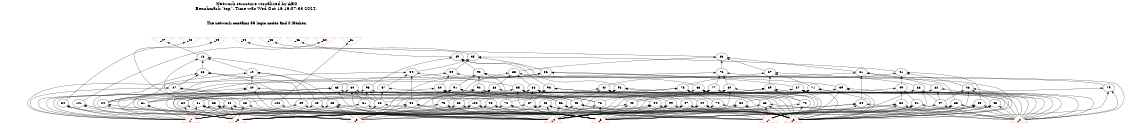 # Network structure generated by ABC

digraph network {
size = "7.5,10";
center = true;
edge [dir = back];

{
  node [shape = plaintext];
  edge [style = invis];
  LevelTitle1 [label=""];
  LevelTitle2 [label=""];
  Level5 [label = ""];
  Level4 [label = ""];
  Level3 [label = ""];
  Level2 [label = ""];
  Level1 [label = ""];
  Level0 [label = ""];
  LevelTitle1 ->  LevelTitle2 ->  Level5 ->  Level4 ->  Level3 ->  Level2 ->  Level1 ->  Level0;
}

{
  rank = same;
  LevelTitle1;
  title1 [shape=plaintext,
          fontsize=20,
          fontname = "Times-Roman",
          label="Network structure visualized by ABC\nBenchmark \"top\". Time was Wed Oct 16 16:07:33 2024. "
         ];
}

{
  rank = same;
  LevelTitle2;
  title2 [shape=plaintext,
          fontsize=18,
          fontname = "Times-Roman",
          label="The network contains 85 logic nodes and 0 latches.\n"
         ];
}

{
  rank = same;
  Level5;
  Node9 [label = "_47", shape = invtriangle, color = coral, fillcolor = coral];
  Node10 [label = "_48", shape = invtriangle, color = coral, fillcolor = coral];
  Node11 [label = "_49", shape = invtriangle, color = coral, fillcolor = coral];
  Node12 [label = "_44", shape = invtriangle, color = coral, fillcolor = coral];
  Node13 [label = "_45", shape = invtriangle, color = coral, fillcolor = coral];
  Node14 [label = "_46", shape = invtriangle, color = coral, fillcolor = coral];
  Node15 [label = "_50", shape = invtriangle, color = coral, fillcolor = coral];
  Node16 [label = "_51", shape = invtriangle, color = coral, fillcolor = coral];
}

{
  rank = same;
  Level4;
  Node18 [label = "18\n", shape = ellipse];
  Node35 [label = "35\n", shape = ellipse];
  Node66 [label = "66\n", shape = ellipse];
  Node89 [label = "89\n", shape = ellipse];
}

{
  rank = same;
  Level3;
  Node19 [label = "19\n", shape = ellipse];
  Node26 [label = "26\n", shape = ellipse];
  Node36 [label = "36\n", shape = ellipse];
  Node41 [label = "41\n", shape = ellipse];
  Node54 [label = "54\n", shape = ellipse];
  Node59 [label = "59\n", shape = ellipse];
  Node67 [label = "67\n", shape = ellipse];
  Node76 [label = "76\n", shape = ellipse];
  Node81 [label = "81\n", shape = ellipse];
  Node85 [label = "85\n", shape = ellipse];
  Node90 [label = "90\n", shape = ellipse];
}

{
  rank = same;
  Level2;
  Node20 [label = "20\n", shape = ellipse];
  Node27 [label = "27\n", shape = ellipse];
  Node30 [label = "30\n", shape = ellipse];
  Node37 [label = "37\n", shape = ellipse];
  Node39 [label = "39\n", shape = ellipse];
  Node42 [label = "42\n", shape = ellipse];
  Node46 [label = "46\n", shape = ellipse];
  Node49 [label = "49\n", shape = ellipse];
  Node55 [label = "55\n", shape = ellipse];
  Node57 [label = "57\n", shape = ellipse];
  Node60 [label = "60\n", shape = ellipse];
  Node63 [label = "63\n", shape = ellipse];
  Node65 [label = "65\n", shape = ellipse];
  Node68 [label = "68\n", shape = ellipse];
  Node69 [label = "69\n", shape = ellipse];
  Node71 [label = "71\n", shape = ellipse];
  Node73 [label = "73\n", shape = ellipse];
  Node77 [label = "77\n", shape = ellipse];
  Node79 [label = "79\n", shape = ellipse];
  Node80 [label = "80\n", shape = ellipse];
  Node82 [label = "82\n", shape = ellipse];
  Node86 [label = "86\n", shape = ellipse];
  Node88 [label = "88\n", shape = ellipse];
  Node91 [label = "91\n", shape = ellipse];
  Node92 [label = "92\n", shape = ellipse];
  Node95 [label = "95\n", shape = ellipse];
  Node96 [label = "96\n", shape = ellipse];
  Node98 [label = "98\n", shape = ellipse];
}

{
  rank = same;
  Level1;
  Node21 [label = "21\n", shape = ellipse];
  Node22 [label = "22\n", shape = ellipse];
  Node23 [label = "23\n", shape = ellipse];
  Node24 [label = "24\n", shape = ellipse];
  Node25 [label = "25\n", shape = ellipse];
  Node28 [label = "28\n", shape = ellipse];
  Node29 [label = "29\n", shape = ellipse];
  Node31 [label = "31\n", shape = ellipse];
  Node32 [label = "32\n", shape = ellipse];
  Node33 [label = "33\n", shape = ellipse];
  Node34 [label = "34\n", shape = ellipse];
  Node38 [label = "38\n", shape = ellipse];
  Node40 [label = "40\n", shape = ellipse];
  Node43 [label = "43\n", shape = ellipse];
  Node44 [label = "44\n", shape = ellipse];
  Node45 [label = "45\n", shape = ellipse];
  Node47 [label = "47\n", shape = ellipse];
  Node48 [label = "48\n", shape = ellipse];
  Node50 [label = "50\n", shape = ellipse];
  Node51 [label = "51\n", shape = ellipse];
  Node52 [label = "52\n", shape = ellipse];
  Node53 [label = "53\n", shape = ellipse];
  Node56 [label = "56\n", shape = ellipse];
  Node58 [label = "58\n", shape = ellipse];
  Node61 [label = "61\n", shape = ellipse];
  Node62 [label = "62\n", shape = ellipse];
  Node64 [label = "64\n", shape = ellipse];
  Node70 [label = "70\n", shape = ellipse];
  Node72 [label = "72\n", shape = ellipse];
  Node74 [label = "74\n", shape = ellipse];
  Node75 [label = "75\n", shape = ellipse];
  Node78 [label = "78\n", shape = ellipse];
  Node83 [label = "83\n", shape = ellipse];
  Node84 [label = "84\n", shape = ellipse];
  Node87 [label = "87\n", shape = ellipse];
  Node93 [label = "93\n", shape = ellipse];
  Node94 [label = "94\n", shape = ellipse];
  Node97 [label = "97\n", shape = ellipse];
  Node99 [label = "99\n", shape = ellipse];
  Node100 [label = "100\n", shape = ellipse];
  Node101 [label = "101\n", shape = ellipse];
  Node102 [label = "102\n", shape = ellipse];
}

{
  rank = same;
  Level0;
  Node1 [label = "_8", shape = triangle, color = coral, fillcolor = coral];
  Node2 [label = "_7", shape = triangle, color = coral, fillcolor = coral];
  Node3 [label = "_6", shape = triangle, color = coral, fillcolor = coral];
  Node4 [label = "_5", shape = triangle, color = coral, fillcolor = coral];
  Node5 [label = "_4", shape = triangle, color = coral, fillcolor = coral];
  Node6 [label = "_3", shape = triangle, color = coral, fillcolor = coral];
  Node7 [label = "_2", shape = triangle, color = coral, fillcolor = coral];
  Node8 [label = "_1", shape = triangle, color = coral, fillcolor = coral];
}

title1 -> title2 [style = invis];
title2 -> Node9 [style = invis];
title2 -> Node10 [style = invis];
title2 -> Node11 [style = invis];
title2 -> Node12 [style = invis];
title2 -> Node13 [style = invis];
title2 -> Node14 [style = invis];
title2 -> Node15 [style = invis];
title2 -> Node16 [style = invis];
Node9 -> Node10 [style = invis];
Node10 -> Node11 [style = invis];
Node11 -> Node12 [style = invis];
Node12 -> Node13 [style = invis];
Node13 -> Node14 [style = invis];
Node14 -> Node15 [style = invis];
Node15 -> Node16 [style = invis];
Node9 -> Node18 [style = solid];
Node10 -> Node33 [style = solid];
Node11 -> Node34 [style = solid];
Node12 -> Node35 [style = solid];
Node13 -> Node66 [style = solid];
Node14 -> Node89 [style = solid];
Node15 -> Node101 [style = solid];
Node16 -> Node102 [style = solid];
Node18 -> Node19 [style = solid];
Node18 -> Node26 [style = solid];
Node18 -> Node30 [style = solid];
Node18 -> Node32 [style = solid];
Node19 -> Node20 [style = solid];
Node19 -> Node23 [style = solid];
Node19 -> Node24 [style = solid];
Node19 -> Node25 [style = solid];
Node20 -> Node21 [style = solid];
Node20 -> Node22 [style = solid];
Node20 -> Node3 [style = solid];
Node20 -> Node5 [style = solid];
Node21 -> Node1 [style = solid];
Node21 -> Node2 [style = solid];
Node21 -> Node3 [style = solid];
Node21 -> Node5 [style = solid];
Node22 -> Node1 [style = solid];
Node22 -> Node4 [style = solid];
Node23 -> Node3 [style = solid];
Node23 -> Node5 [style = solid];
Node24 -> Node1 [style = solid];
Node24 -> Node2 [style = solid];
Node25 -> Node1 [style = solid];
Node25 -> Node2 [style = solid];
Node25 -> Node4 [style = solid];
Node25 -> Node5 [style = solid];
Node26 -> Node27 [style = solid];
Node26 -> Node29 [style = solid];
Node26 -> Node3 [style = solid];
Node26 -> Node5 [style = solid];
Node27 -> Node28 [style = solid];
Node27 -> Node2 [style = solid];
Node27 -> Node5 [style = solid];
Node28 -> Node1 [style = solid];
Node28 -> Node3 [style = solid];
Node29 -> Node2 [style = solid];
Node29 -> Node4 [style = solid];
Node30 -> Node22 [style = solid];
Node30 -> Node31 [style = solid];
Node30 -> Node3 [style = solid];
Node30 -> Node5 [style = solid];
Node31 -> Node2 [style = solid];
Node31 -> Node4 [style = solid];
Node32 -> Node2 [style = solid];
Node32 -> Node3 [style = solid];
Node32 -> Node4 [style = solid];
Node32 -> Node5 [style = solid];
Node33 -> Node1 [style = solid];
Node33 -> Node2 [style = solid];
Node33 -> Node3 [style = solid];
Node33 -> Node4 [style = solid];
Node34 -> Node1 [style = solid];
Node34 -> Node2 [style = solid];
Node34 -> Node3 [style = solid];
Node35 -> Node36 [style = solid];
Node35 -> Node41 [style = solid];
Node35 -> Node54 [style = solid];
Node35 -> Node59 [style = solid];
Node36 -> Node37 [style = solid];
Node36 -> Node39 [style = solid];
Node36 -> Node1 [style = solid];
Node36 -> Node2 [style = solid];
Node37 -> Node38 [style = solid];
Node37 -> Node6 [style = solid];
Node37 -> Node7 [style = solid];
Node37 -> Node8 [style = solid];
Node38 -> Node3 [style = solid];
Node38 -> Node4 [style = solid];
Node39 -> Node40 [style = solid];
Node39 -> Node6 [style = solid];
Node39 -> Node7 [style = solid];
Node39 -> Node8 [style = solid];
Node40 -> Node3 [style = solid];
Node40 -> Node4 [style = solid];
Node41 -> Node42 [style = solid];
Node41 -> Node46 [style = solid];
Node41 -> Node49 [style = solid];
Node41 -> Node53 [style = solid];
Node42 -> Node40 [style = solid];
Node42 -> Node43 [style = solid];
Node42 -> Node44 [style = solid];
Node42 -> Node45 [style = solid];
Node43 -> Node3 [style = solid];
Node43 -> Node5 [style = solid];
Node43 -> Node6 [style = solid];
Node43 -> Node8 [style = solid];
Node44 -> Node4 [style = solid];
Node44 -> Node5 [style = solid];
Node44 -> Node6 [style = solid];
Node44 -> Node8 [style = solid];
Node45 -> Node5 [style = solid];
Node45 -> Node6 [style = solid];
Node45 -> Node8 [style = solid];
Node46 -> Node47 [style = solid];
Node46 -> Node48 [style = solid];
Node46 -> Node6 [style = solid];
Node46 -> Node8 [style = solid];
Node47 -> Node5 [style = solid];
Node47 -> Node7 [style = solid];
Node48 -> Node4 [style = solid];
Node48 -> Node6 [style = solid];
Node48 -> Node7 [style = solid];
Node48 -> Node8 [style = solid];
Node49 -> Node50 [style = solid];
Node49 -> Node51 [style = solid];
Node49 -> Node52 [style = solid];
Node50 -> Node4 [style = solid];
Node50 -> Node5 [style = solid];
Node50 -> Node6 [style = solid];
Node50 -> Node8 [style = solid];
Node51 -> Node4 [style = solid];
Node51 -> Node6 [style = solid];
Node51 -> Node7 [style = solid];
Node51 -> Node8 [style = solid];
Node52 -> Node5 [style = solid];
Node52 -> Node6 [style = solid];
Node52 -> Node7 [style = solid];
Node52 -> Node8 [style = solid];
Node53 -> Node5 [style = solid];
Node53 -> Node6 [style = solid];
Node53 -> Node7 [style = solid];
Node53 -> Node8 [style = solid];
Node54 -> Node55 [style = solid];
Node54 -> Node57 [style = solid];
Node54 -> Node58 [style = solid];
Node54 -> Node8 [style = solid];
Node55 -> Node45 [style = solid];
Node55 -> Node56 [style = solid];
Node55 -> Node2 [style = solid];
Node55 -> Node4 [style = solid];
Node56 -> Node5 [style = solid];
Node56 -> Node6 [style = solid];
Node56 -> Node8 [style = solid];
Node57 -> Node22 [style = solid];
Node57 -> Node45 [style = solid];
Node58 -> Node1 [style = solid];
Node58 -> Node2 [style = solid];
Node58 -> Node5 [style = solid];
Node58 -> Node6 [style = solid];
Node59 -> Node60 [style = solid];
Node59 -> Node63 [style = solid];
Node59 -> Node65 [style = solid];
Node60 -> Node61 [style = solid];
Node60 -> Node38 [style = solid];
Node60 -> Node56 [style = solid];
Node60 -> Node62 [style = solid];
Node61 -> Node2 [style = solid];
Node61 -> Node3 [style = solid];
Node62 -> Node1 [style = solid];
Node62 -> Node6 [style = solid];
Node62 -> Node7 [style = solid];
Node62 -> Node8 [style = solid];
Node63 -> Node64 [style = solid];
Node63 -> Node6 [style = solid];
Node63 -> Node7 [style = solid];
Node63 -> Node8 [style = solid];
Node64 -> Node2 [style = solid];
Node64 -> Node3 [style = solid];
Node65 -> Node24 [style = solid];
Node65 -> Node5 [style = solid];
Node65 -> Node6 [style = solid];
Node65 -> Node8 [style = solid];
Node66 -> Node67 [style = solid];
Node66 -> Node76 [style = solid];
Node66 -> Node81 [style = solid];
Node66 -> Node85 [style = solid];
Node67 -> Node68 [style = solid];
Node67 -> Node69 [style = solid];
Node67 -> Node71 [style = solid];
Node67 -> Node73 [style = solid];
Node68 -> Node47 [style = solid];
Node68 -> Node4 [style = solid];
Node68 -> Node6 [style = solid];
Node69 -> Node29 [style = solid];
Node69 -> Node70 [style = solid];
Node69 -> Node5 [style = solid];
Node69 -> Node7 [style = solid];
Node70 -> Node4 [style = solid];
Node70 -> Node6 [style = solid];
Node71 -> Node23 [style = solid];
Node71 -> Node72 [style = solid];
Node71 -> Node6 [style = solid];
Node71 -> Node7 [style = solid];
Node72 -> Node3 [style = solid];
Node72 -> Node4 [style = solid];
Node72 -> Node5 [style = solid];
Node73 -> Node64 [style = solid];
Node73 -> Node74 [style = solid];
Node73 -> Node75 [style = solid];
Node73 -> Node7 [style = solid];
Node74 -> Node5 [style = solid];
Node74 -> Node6 [style = solid];
Node75 -> Node2 [style = solid];
Node75 -> Node4 [style = solid];
Node75 -> Node5 [style = solid];
Node76 -> Node77 [style = solid];
Node76 -> Node79 [style = solid];
Node76 -> Node80 [style = solid];
Node76 -> Node24 [style = solid];
Node77 -> Node28 [style = solid];
Node77 -> Node78 [style = solid];
Node77 -> Node7 [style = solid];
Node78 -> Node4 [style = solid];
Node78 -> Node5 [style = solid];
Node79 -> Node40 [style = solid];
Node79 -> Node6 [style = solid];
Node79 -> Node7 [style = solid];
Node80 -> Node64 [style = solid];
Node80 -> Node4 [style = solid];
Node80 -> Node5 [style = solid];
Node80 -> Node7 [style = solid];
Node81 -> Node82 [style = solid];
Node81 -> Node61 [style = solid];
Node81 -> Node83 [style = solid];
Node81 -> Node84 [style = solid];
Node82 -> Node47 [style = solid];
Node82 -> Node1 [style = solid];
Node82 -> Node6 [style = solid];
Node83 -> Node4 [style = solid];
Node83 -> Node5 [style = solid];
Node83 -> Node6 [style = solid];
Node83 -> Node7 [style = solid];
Node84 -> Node3 [style = solid];
Node84 -> Node5 [style = solid];
Node84 -> Node6 [style = solid];
Node84 -> Node7 [style = solid];
Node85 -> Node86 [style = solid];
Node85 -> Node88 [style = solid];
Node85 -> Node58 [style = solid];
Node85 -> Node7 [style = solid];
Node86 -> Node61 [style = solid];
Node86 -> Node78 [style = solid];
Node86 -> Node87 [style = solid];
Node86 -> Node7 [style = solid];
Node87 -> Node1 [style = solid];
Node87 -> Node4 [style = solid];
Node87 -> Node5 [style = solid];
Node88 -> Node22 [style = solid];
Node88 -> Node3 [style = solid];
Node88 -> Node5 [style = solid];
Node88 -> Node7 [style = solid];
Node89 -> Node90 [style = solid];
Node89 -> Node95 [style = solid];
Node89 -> Node96 [style = solid];
Node89 -> Node98 [style = solid];
Node90 -> Node91 [style = solid];
Node90 -> Node92 [style = solid];
Node90 -> Node72 [style = solid];
Node90 -> Node6 [style = solid];
Node91 -> Node78 [style = solid];
Node91 -> Node1 [style = solid];
Node91 -> Node2 [style = solid];
Node91 -> Node6 [style = solid];
Node92 -> Node93 [style = solid];
Node92 -> Node94 [style = solid];
Node92 -> Node1 [style = solid];
Node92 -> Node2 [style = solid];
Node93 -> Node3 [style = solid];
Node93 -> Node5 [style = solid];
Node93 -> Node6 [style = solid];
Node94 -> Node2 [style = solid];
Node94 -> Node4 [style = solid];
Node94 -> Node5 [style = solid];
Node94 -> Node6 [style = solid];
Node95 -> Node22 [style = solid];
Node95 -> Node31 [style = solid];
Node95 -> Node3 [style = solid];
Node95 -> Node6 [style = solid];
Node96 -> Node24 [style = solid];
Node96 -> Node70 [style = solid];
Node96 -> Node97 [style = solid];
Node96 -> Node5 [style = solid];
Node97 -> Node3 [style = solid];
Node97 -> Node4 [style = solid];
Node97 -> Node6 [style = solid];
Node98 -> Node87 [style = solid];
Node98 -> Node99 [style = solid];
Node98 -> Node100 [style = solid];
Node98 -> Node6 [style = solid];
Node99 -> Node3 [style = solid];
Node99 -> Node4 [style = solid];
Node99 -> Node5 [style = solid];
Node99 -> Node6 [style = solid];
Node100 -> Node2 [style = solid];
Node100 -> Node3 [style = solid];
Node100 -> Node4 [style = solid];
Node100 -> Node6 [style = solid];
Node101 -> Node1 [style = solid];
Node101 -> Node2 [style = solid];
Node102 -> Node1 [style = solid];
}

